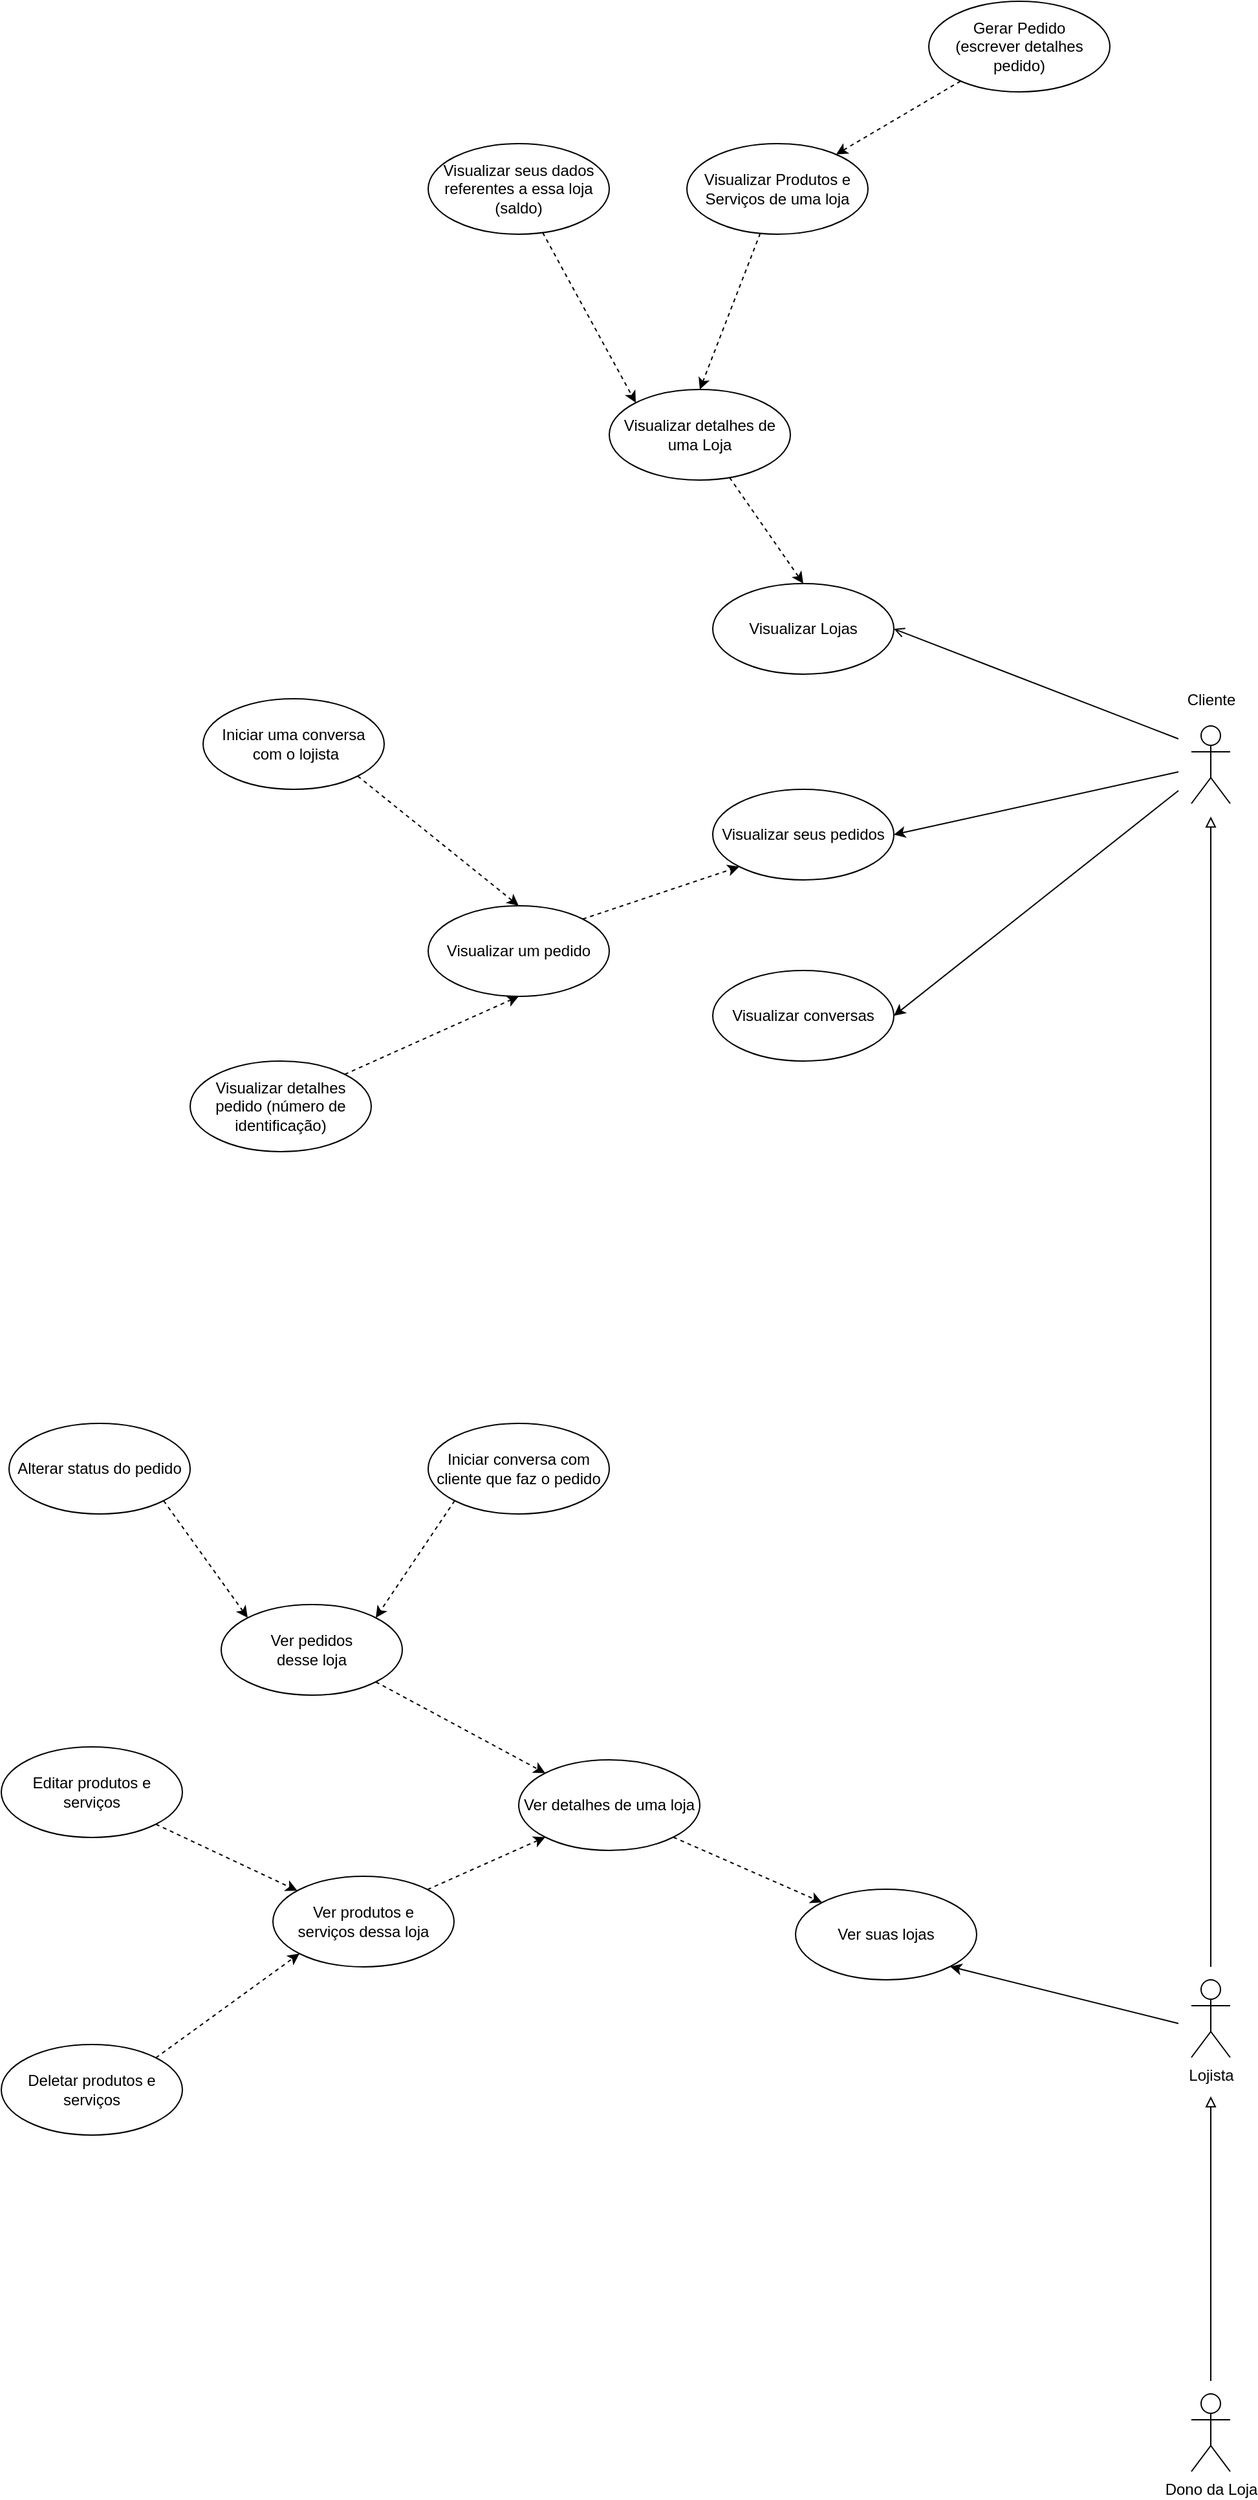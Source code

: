 <mxfile version="13.9.9" type="device"><diagram id="nsJUb712n712T5Pd4-KP" name="Página-1"><mxGraphModel dx="1913" dy="1952" grid="1" gridSize="10" guides="1" tooltips="1" connect="1" arrows="1" fold="1" page="1" pageScale="1" pageWidth="827" pageHeight="1169" math="0" shadow="0"><root><mxCell id="0"/><mxCell id="1" parent="0"/><mxCell id="HeF-qml51hn0rPAY8wZY-5" value="" style="group" vertex="1" connectable="0" parent="1"><mxGeometry x="674" y="670" width="50" height="80" as="geometry"/></mxCell><mxCell id="HeF-qml51hn0rPAY8wZY-6" value="" style="rounded=0;whiteSpace=wrap;html=1;strokeColor=none;" vertex="1" parent="HeF-qml51hn0rPAY8wZY-5"><mxGeometry width="50" height="80" as="geometry"/></mxCell><mxCell id="HeF-qml51hn0rPAY8wZY-7" value="Dono da Loja" style="shape=umlActor;verticalLabelPosition=bottom;verticalAlign=top;html=1;" vertex="1" parent="HeF-qml51hn0rPAY8wZY-5"><mxGeometry x="10" y="10" width="30" height="60" as="geometry"/></mxCell><mxCell id="HeF-qml51hn0rPAY8wZY-23" style="rounded=0;orthogonalLoop=1;jettySize=auto;html=1;endArrow=block;endFill=0;entryX=0.5;entryY=1;entryDx=0;entryDy=0;exitX=0.5;exitY=0;exitDx=0;exitDy=0;" edge="1" parent="1" source="HeF-qml51hn0rPAY8wZY-63" target="HeF-qml51hn0rPAY8wZY-2"><mxGeometry relative="1" as="geometry"><mxPoint x="379" y="-409" as="targetPoint"/></mxGeometry></mxCell><mxCell id="HeF-qml51hn0rPAY8wZY-26" value="Visualizar Lojas" style="ellipse;whiteSpace=wrap;html=1;" vertex="1" parent="1"><mxGeometry x="314" y="-719" width="140" height="70" as="geometry"/></mxCell><mxCell id="HeF-qml51hn0rPAY8wZY-39" style="edgeStyle=none;orthogonalLoop=1;jettySize=auto;html=1;entryX=0;entryY=0;entryDx=0;entryDy=0;dashed=1;startArrow=none;startFill=0;endArrow=classic;endFill=1;strokeColor=#000000;" edge="1" parent="1" source="HeF-qml51hn0rPAY8wZY-27" target="HeF-qml51hn0rPAY8wZY-35"><mxGeometry relative="1" as="geometry"/></mxCell><mxCell id="HeF-qml51hn0rPAY8wZY-27" value="Visualizar seus dados referentes a essa loja (saldo)" style="ellipse;whiteSpace=wrap;html=1;" vertex="1" parent="1"><mxGeometry x="94" y="-1059" width="140" height="70" as="geometry"/></mxCell><mxCell id="HeF-qml51hn0rPAY8wZY-29" style="orthogonalLoop=1;jettySize=auto;html=1;entryX=1;entryY=0.5;entryDx=0;entryDy=0;endArrow=open;endFill=0;strokeColor=#000000;exitX=0;exitY=0.25;exitDx=0;exitDy=0;" edge="1" parent="1" source="HeF-qml51hn0rPAY8wZY-2" target="HeF-qml51hn0rPAY8wZY-26"><mxGeometry relative="1" as="geometry"><mxPoint x="684" y="-585" as="sourcePoint"/></mxGeometry></mxCell><mxCell id="HeF-qml51hn0rPAY8wZY-40" style="edgeStyle=none;orthogonalLoop=1;jettySize=auto;html=1;entryX=0.5;entryY=0;entryDx=0;entryDy=0;dashed=1;startArrow=none;startFill=0;endArrow=classic;endFill=1;strokeColor=#000000;" edge="1" parent="1" source="HeF-qml51hn0rPAY8wZY-30" target="HeF-qml51hn0rPAY8wZY-35"><mxGeometry relative="1" as="geometry"/></mxCell><mxCell id="HeF-qml51hn0rPAY8wZY-30" value="Visualizar Produtos e Serviços de uma loja" style="ellipse;whiteSpace=wrap;html=1;" vertex="1" parent="1"><mxGeometry x="294" y="-1059" width="140" height="70" as="geometry"/></mxCell><mxCell id="HeF-qml51hn0rPAY8wZY-37" style="edgeStyle=none;orthogonalLoop=1;jettySize=auto;html=1;dashed=1;startArrow=none;startFill=0;endArrow=classic;endFill=1;strokeColor=#000000;entryX=0.5;entryY=0;entryDx=0;entryDy=0;" edge="1" parent="1" source="HeF-qml51hn0rPAY8wZY-35" target="HeF-qml51hn0rPAY8wZY-26"><mxGeometry relative="1" as="geometry"/></mxCell><mxCell id="HeF-qml51hn0rPAY8wZY-35" value="Visualizar detalhes de uma Loja" style="ellipse;whiteSpace=wrap;html=1;" vertex="1" parent="1"><mxGeometry x="234" y="-869" width="140" height="70" as="geometry"/></mxCell><mxCell id="HeF-qml51hn0rPAY8wZY-44" style="edgeStyle=none;orthogonalLoop=1;jettySize=auto;html=1;dashed=1;startArrow=none;startFill=0;endArrow=classic;endFill=1;strokeColor=#000000;" edge="1" parent="1" source="HeF-qml51hn0rPAY8wZY-43" target="HeF-qml51hn0rPAY8wZY-30"><mxGeometry relative="1" as="geometry"/></mxCell><mxCell id="HeF-qml51hn0rPAY8wZY-43" value="Gerar Pedido&lt;br&gt;(escrever detalhes pedido)" style="ellipse;whiteSpace=wrap;html=1;" vertex="1" parent="1"><mxGeometry x="481" y="-1169" width="140" height="70" as="geometry"/></mxCell><mxCell id="HeF-qml51hn0rPAY8wZY-48" value="" style="group" vertex="1" connectable="0" parent="1"><mxGeometry x="674" y="-639" width="50" height="100" as="geometry"/></mxCell><mxCell id="HeF-qml51hn0rPAY8wZY-1" value="" style="group" vertex="1" connectable="0" parent="HeF-qml51hn0rPAY8wZY-48"><mxGeometry y="20" width="50" height="80" as="geometry"/></mxCell><mxCell id="HeF-qml51hn0rPAY8wZY-2" value="" style="rounded=0;whiteSpace=wrap;html=1;strokeColor=none;" vertex="1" parent="HeF-qml51hn0rPAY8wZY-1"><mxGeometry width="50" height="80" as="geometry"/></mxCell><mxCell id="HeF-qml51hn0rPAY8wZY-3" value="" style="shape=umlActor;verticalLabelPosition=bottom;verticalAlign=top;html=1;" vertex="1" parent="HeF-qml51hn0rPAY8wZY-1"><mxGeometry x="10" y="10" width="30" height="60" as="geometry"/></mxCell><mxCell id="HeF-qml51hn0rPAY8wZY-47" value="Cliente" style="text;html=1;align=center;verticalAlign=middle;resizable=0;points=[];autosize=1;" vertex="1" parent="HeF-qml51hn0rPAY8wZY-48"><mxGeometry width="50" height="20" as="geometry"/></mxCell><mxCell id="HeF-qml51hn0rPAY8wZY-62" value="" style="group" vertex="1" connectable="0" parent="1"><mxGeometry x="674" y="350" width="50" height="100" as="geometry"/></mxCell><mxCell id="HeF-qml51hn0rPAY8wZY-63" value="" style="rounded=0;whiteSpace=wrap;html=1;strokeColor=none;" vertex="1" parent="HeF-qml51hn0rPAY8wZY-62"><mxGeometry width="50" height="100" as="geometry"/></mxCell><mxCell id="HeF-qml51hn0rPAY8wZY-64" value="Lojista" style="shape=umlActor;verticalLabelPosition=bottom;verticalAlign=top;html=1;" vertex="1" parent="HeF-qml51hn0rPAY8wZY-62"><mxGeometry x="10" y="10" width="30" height="60" as="geometry"/></mxCell><mxCell id="HeF-qml51hn0rPAY8wZY-70" style="rounded=0;orthogonalLoop=1;jettySize=auto;html=1;endArrow=block;endFill=0;entryX=0.5;entryY=1;entryDx=0;entryDy=0;exitX=0.5;exitY=0;exitDx=0;exitDy=0;" edge="1" parent="1" source="HeF-qml51hn0rPAY8wZY-6" target="HeF-qml51hn0rPAY8wZY-63"><mxGeometry relative="1" as="geometry"><mxPoint x="709" y="290" as="sourcePoint"/><mxPoint x="709" y="160" as="targetPoint"/></mxGeometry></mxCell><mxCell id="HeF-qml51hn0rPAY8wZY-73" value="Visualizar seus pedidos" style="ellipse;whiteSpace=wrap;html=1;" vertex="1" parent="1"><mxGeometry x="314" y="-560" width="140" height="70" as="geometry"/></mxCell><mxCell id="HeF-qml51hn0rPAY8wZY-74" style="edgeStyle=none;orthogonalLoop=1;jettySize=auto;html=1;entryX=1;entryY=0.5;entryDx=0;entryDy=0;startArrow=none;startFill=0;endArrow=classic;endFill=1;strokeColor=#000000;" edge="1" parent="1" source="HeF-qml51hn0rPAY8wZY-2" target="HeF-qml51hn0rPAY8wZY-73"><mxGeometry relative="1" as="geometry"/></mxCell><mxCell id="HeF-qml51hn0rPAY8wZY-77" style="edgeStyle=none;orthogonalLoop=1;jettySize=auto;html=1;exitX=1;exitY=0;exitDx=0;exitDy=0;entryX=0;entryY=1;entryDx=0;entryDy=0;startArrow=none;startFill=0;endArrow=classic;endFill=1;strokeColor=#000000;dashed=1;" edge="1" parent="1" source="HeF-qml51hn0rPAY8wZY-75" target="HeF-qml51hn0rPAY8wZY-73"><mxGeometry relative="1" as="geometry"/></mxCell><mxCell id="HeF-qml51hn0rPAY8wZY-75" value="Visualizar um pedido" style="ellipse;whiteSpace=wrap;html=1;" vertex="1" parent="1"><mxGeometry x="94" y="-470" width="140" height="70" as="geometry"/></mxCell><mxCell id="HeF-qml51hn0rPAY8wZY-80" style="edgeStyle=none;orthogonalLoop=1;jettySize=auto;html=1;exitX=1;exitY=0;exitDx=0;exitDy=0;entryX=0.5;entryY=1;entryDx=0;entryDy=0;dashed=1;startArrow=none;startFill=0;endArrow=classic;endFill=1;strokeColor=#000000;" edge="1" parent="1" source="HeF-qml51hn0rPAY8wZY-78" target="HeF-qml51hn0rPAY8wZY-75"><mxGeometry relative="1" as="geometry"/></mxCell><mxCell id="HeF-qml51hn0rPAY8wZY-78" value="Visualizar detalhes pedido (número de identificação)" style="ellipse;whiteSpace=wrap;html=1;" vertex="1" parent="1"><mxGeometry x="-90" y="-350" width="140" height="70" as="geometry"/></mxCell><mxCell id="HeF-qml51hn0rPAY8wZY-81" value="Visualizar conversas" style="ellipse;whiteSpace=wrap;html=1;" vertex="1" parent="1"><mxGeometry x="314" y="-420" width="140" height="70" as="geometry"/></mxCell><mxCell id="HeF-qml51hn0rPAY8wZY-82" style="edgeStyle=none;orthogonalLoop=1;jettySize=auto;html=1;exitX=0;exitY=0.75;exitDx=0;exitDy=0;entryX=1;entryY=0.5;entryDx=0;entryDy=0;startArrow=none;startFill=0;endArrow=classic;endFill=1;strokeColor=#000000;" edge="1" parent="1" source="HeF-qml51hn0rPAY8wZY-2" target="HeF-qml51hn0rPAY8wZY-81"><mxGeometry relative="1" as="geometry"/></mxCell><mxCell id="HeF-qml51hn0rPAY8wZY-85" style="edgeStyle=none;orthogonalLoop=1;jettySize=auto;html=1;startArrow=none;startFill=0;endArrow=classic;endFill=1;strokeColor=#000000;dashed=1;entryX=0.5;entryY=0;entryDx=0;entryDy=0;exitX=1;exitY=1;exitDx=0;exitDy=0;" edge="1" parent="1" source="HeF-qml51hn0rPAY8wZY-83" target="HeF-qml51hn0rPAY8wZY-75"><mxGeometry relative="1" as="geometry"/></mxCell><mxCell id="HeF-qml51hn0rPAY8wZY-83" value="Iniciar uma conversa&lt;br&gt;&amp;nbsp;com o lojista" style="ellipse;whiteSpace=wrap;html=1;" vertex="1" parent="1"><mxGeometry x="-80" y="-630" width="140" height="70" as="geometry"/></mxCell><mxCell id="HeF-qml51hn0rPAY8wZY-88" value="Ver suas lojas" style="ellipse;whiteSpace=wrap;html=1;" vertex="1" parent="1"><mxGeometry x="378" y="290" width="140" height="70" as="geometry"/></mxCell><mxCell id="HeF-qml51hn0rPAY8wZY-89" style="edgeStyle=none;orthogonalLoop=1;jettySize=auto;html=1;entryX=1;entryY=1;entryDx=0;entryDy=0;startArrow=none;startFill=0;endArrow=classic;endFill=1;strokeColor=#000000;" edge="1" parent="1" source="HeF-qml51hn0rPAY8wZY-63" target="HeF-qml51hn0rPAY8wZY-88"><mxGeometry relative="1" as="geometry"/></mxCell><mxCell id="HeF-qml51hn0rPAY8wZY-94" style="edgeStyle=none;orthogonalLoop=1;jettySize=auto;html=1;exitX=1;exitY=1;exitDx=0;exitDy=0;entryX=0;entryY=0;entryDx=0;entryDy=0;dashed=1;startArrow=none;startFill=0;endArrow=classic;endFill=1;strokeColor=#000000;" edge="1" parent="1" source="HeF-qml51hn0rPAY8wZY-90" target="HeF-qml51hn0rPAY8wZY-88"><mxGeometry relative="1" as="geometry"/></mxCell><mxCell id="HeF-qml51hn0rPAY8wZY-90" value="Ver detalhes de uma loja" style="ellipse;whiteSpace=wrap;html=1;" vertex="1" parent="1"><mxGeometry x="164" y="190" width="140" height="70" as="geometry"/></mxCell><mxCell id="HeF-qml51hn0rPAY8wZY-96" style="edgeStyle=none;orthogonalLoop=1;jettySize=auto;html=1;exitX=1;exitY=0;exitDx=0;exitDy=0;dashed=1;startArrow=none;startFill=0;endArrow=classic;endFill=1;strokeColor=#000000;entryX=0;entryY=1;entryDx=0;entryDy=0;" edge="1" parent="1" source="HeF-qml51hn0rPAY8wZY-95" target="HeF-qml51hn0rPAY8wZY-90"><mxGeometry relative="1" as="geometry"/></mxCell><mxCell id="HeF-qml51hn0rPAY8wZY-95" value="Ver produtos e &lt;br&gt;serviços dessa loja" style="ellipse;whiteSpace=wrap;html=1;" vertex="1" parent="1"><mxGeometry x="-26" y="280" width="140" height="70" as="geometry"/></mxCell><mxCell id="HeF-qml51hn0rPAY8wZY-98" style="edgeStyle=none;orthogonalLoop=1;jettySize=auto;html=1;exitX=1;exitY=1;exitDx=0;exitDy=0;dashed=1;startArrow=none;startFill=0;endArrow=classic;endFill=1;strokeColor=#000000;" edge="1" parent="1" source="HeF-qml51hn0rPAY8wZY-97" target="HeF-qml51hn0rPAY8wZY-95"><mxGeometry relative="1" as="geometry"/></mxCell><mxCell id="HeF-qml51hn0rPAY8wZY-97" value="Editar produtos e &lt;br&gt;serviços" style="ellipse;whiteSpace=wrap;html=1;" vertex="1" parent="1"><mxGeometry x="-236" y="180" width="140" height="70" as="geometry"/></mxCell><mxCell id="HeF-qml51hn0rPAY8wZY-101" style="edgeStyle=none;orthogonalLoop=1;jettySize=auto;html=1;exitX=1;exitY=0;exitDx=0;exitDy=0;entryX=0;entryY=1;entryDx=0;entryDy=0;dashed=1;startArrow=none;startFill=0;endArrow=classic;endFill=1;strokeColor=#000000;" edge="1" parent="1" source="HeF-qml51hn0rPAY8wZY-99" target="HeF-qml51hn0rPAY8wZY-95"><mxGeometry relative="1" as="geometry"/></mxCell><mxCell id="HeF-qml51hn0rPAY8wZY-99" value="Deletar produtos e &lt;br&gt;serviços" style="ellipse;whiteSpace=wrap;html=1;" vertex="1" parent="1"><mxGeometry x="-236" y="410" width="140" height="70" as="geometry"/></mxCell><mxCell id="HeF-qml51hn0rPAY8wZY-104" style="edgeStyle=none;orthogonalLoop=1;jettySize=auto;html=1;exitX=1;exitY=1;exitDx=0;exitDy=0;entryX=0;entryY=0;entryDx=0;entryDy=0;dashed=1;startArrow=none;startFill=0;endArrow=classic;endFill=1;strokeColor=#000000;" edge="1" parent="1" source="HeF-qml51hn0rPAY8wZY-102" target="HeF-qml51hn0rPAY8wZY-90"><mxGeometry relative="1" as="geometry"/></mxCell><mxCell id="HeF-qml51hn0rPAY8wZY-102" value="Ver pedidos &lt;br&gt;desse loja" style="ellipse;whiteSpace=wrap;html=1;" vertex="1" parent="1"><mxGeometry x="-66" y="70" width="140" height="70" as="geometry"/></mxCell><mxCell id="HeF-qml51hn0rPAY8wZY-106" style="edgeStyle=none;orthogonalLoop=1;jettySize=auto;html=1;exitX=1;exitY=1;exitDx=0;exitDy=0;dashed=1;startArrow=none;startFill=0;endArrow=classic;endFill=1;strokeColor=#000000;entryX=0;entryY=0;entryDx=0;entryDy=0;" edge="1" parent="1" source="HeF-qml51hn0rPAY8wZY-105" target="HeF-qml51hn0rPAY8wZY-102"><mxGeometry relative="1" as="geometry"/></mxCell><mxCell id="HeF-qml51hn0rPAY8wZY-105" value="Alterar status do pedido" style="ellipse;whiteSpace=wrap;html=1;" vertex="1" parent="1"><mxGeometry x="-230" y="-70" width="140" height="70" as="geometry"/></mxCell><mxCell id="HeF-qml51hn0rPAY8wZY-108" style="edgeStyle=none;orthogonalLoop=1;jettySize=auto;html=1;exitX=0;exitY=1;exitDx=0;exitDy=0;entryX=1;entryY=0;entryDx=0;entryDy=0;dashed=1;startArrow=none;startFill=0;endArrow=classic;endFill=1;strokeColor=#000000;" edge="1" parent="1" source="HeF-qml51hn0rPAY8wZY-107" target="HeF-qml51hn0rPAY8wZY-102"><mxGeometry relative="1" as="geometry"/></mxCell><mxCell id="HeF-qml51hn0rPAY8wZY-107" value="Iniciar conversa com&lt;br&gt;cliente que faz o pedido" style="ellipse;whiteSpace=wrap;html=1;" vertex="1" parent="1"><mxGeometry x="94" y="-70" width="140" height="70" as="geometry"/></mxCell></root></mxGraphModel></diagram></mxfile>